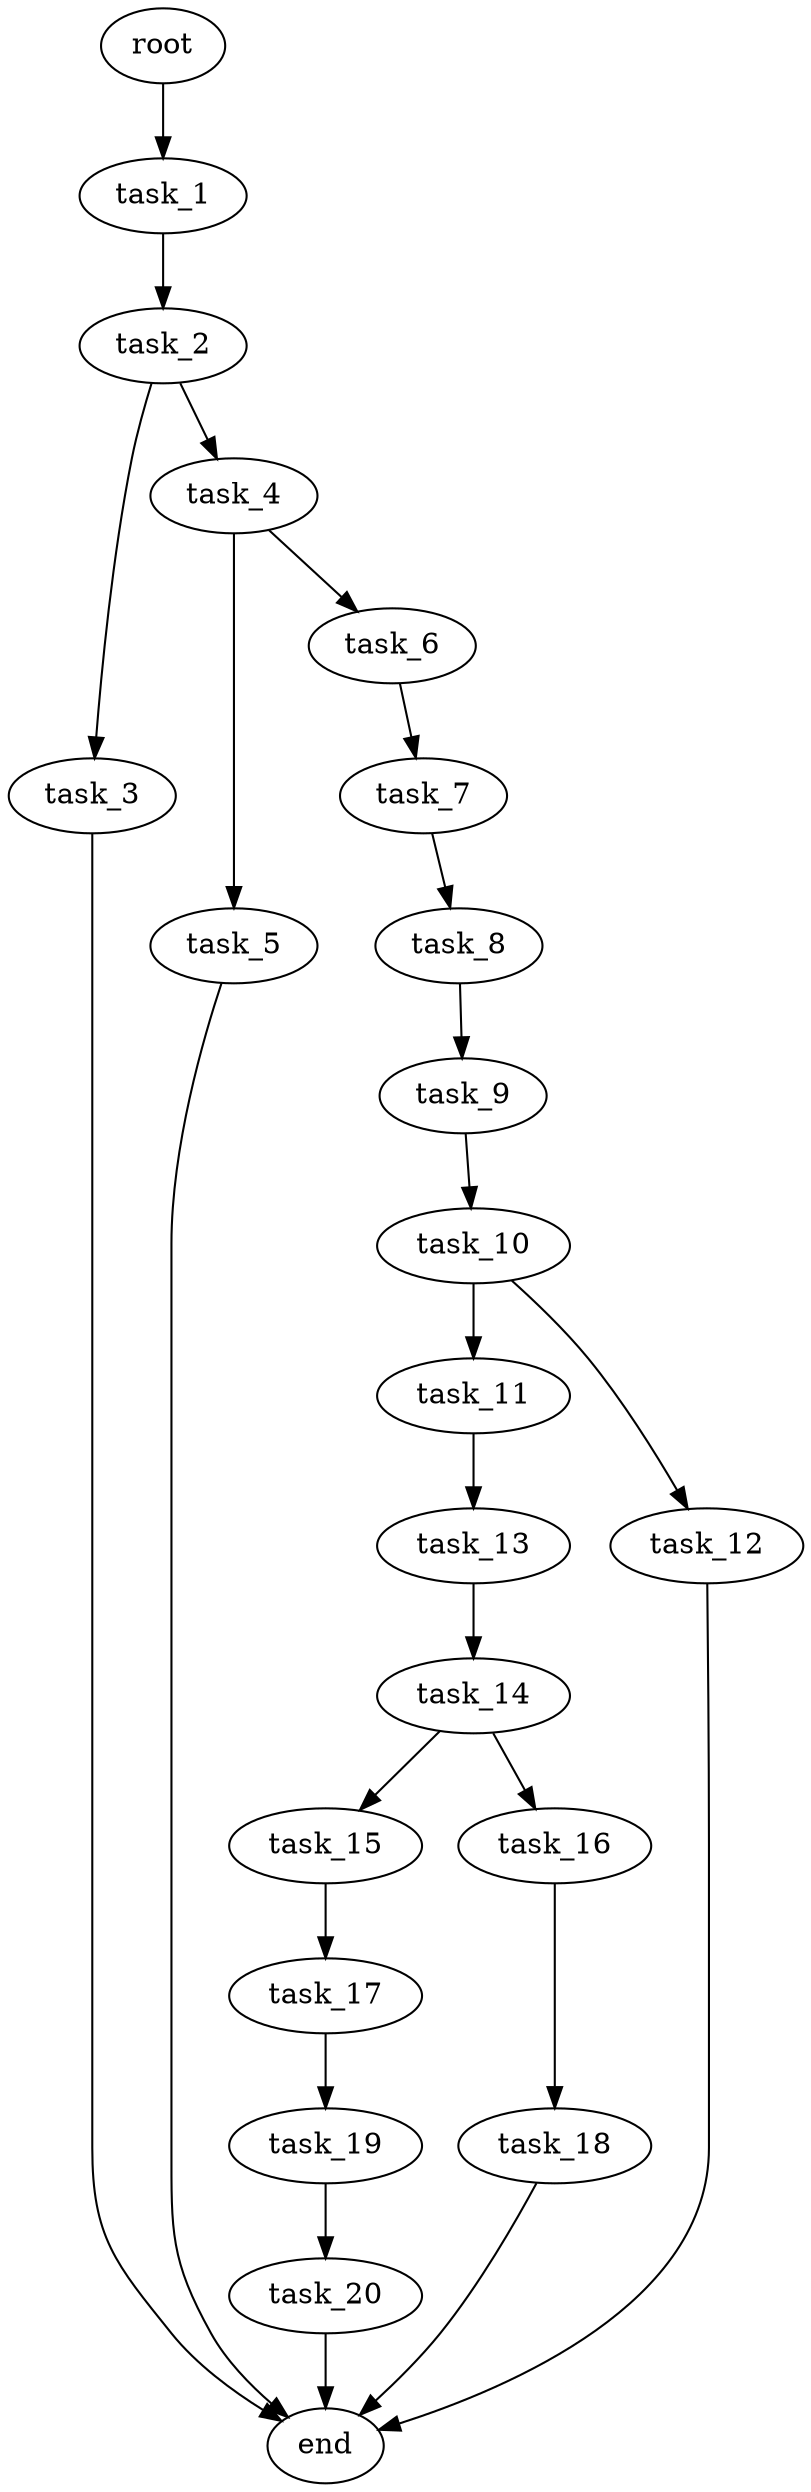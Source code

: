 digraph G {
  root [size="0.000000e+00"];
  task_1 [size="7.953660e+10"];
  task_2 [size="2.276727e+10"];
  task_3 [size="2.376207e+09"];
  task_4 [size="1.932105e+10"];
  task_5 [size="3.283291e+10"];
  task_6 [size="8.643665e+10"];
  task_7 [size="9.668924e+10"];
  task_8 [size="2.791971e+10"];
  task_9 [size="6.415176e+10"];
  task_10 [size="3.997384e+10"];
  task_11 [size="9.811516e+10"];
  task_12 [size="5.362621e+10"];
  task_13 [size="9.392432e+10"];
  task_14 [size="1.154302e+10"];
  task_15 [size="9.704036e+10"];
  task_16 [size="1.786500e+10"];
  task_17 [size="9.625381e+10"];
  task_18 [size="2.655398e+10"];
  task_19 [size="1.084917e+10"];
  task_20 [size="4.346203e+10"];
  end [size="0.000000e+00"];

  root -> task_1 [size="1.000000e-12"];
  task_1 -> task_2 [size="2.276727e+08"];
  task_2 -> task_3 [size="2.376207e+07"];
  task_2 -> task_4 [size="1.932105e+08"];
  task_3 -> end [size="1.000000e-12"];
  task_4 -> task_5 [size="3.283291e+08"];
  task_4 -> task_6 [size="8.643665e+08"];
  task_5 -> end [size="1.000000e-12"];
  task_6 -> task_7 [size="9.668924e+08"];
  task_7 -> task_8 [size="2.791971e+08"];
  task_8 -> task_9 [size="6.415176e+08"];
  task_9 -> task_10 [size="3.997384e+08"];
  task_10 -> task_11 [size="9.811516e+08"];
  task_10 -> task_12 [size="5.362621e+08"];
  task_11 -> task_13 [size="9.392432e+08"];
  task_12 -> end [size="1.000000e-12"];
  task_13 -> task_14 [size="1.154302e+08"];
  task_14 -> task_15 [size="9.704036e+08"];
  task_14 -> task_16 [size="1.786500e+08"];
  task_15 -> task_17 [size="9.625381e+08"];
  task_16 -> task_18 [size="2.655398e+08"];
  task_17 -> task_19 [size="1.084917e+08"];
  task_18 -> end [size="1.000000e-12"];
  task_19 -> task_20 [size="4.346203e+08"];
  task_20 -> end [size="1.000000e-12"];
}
